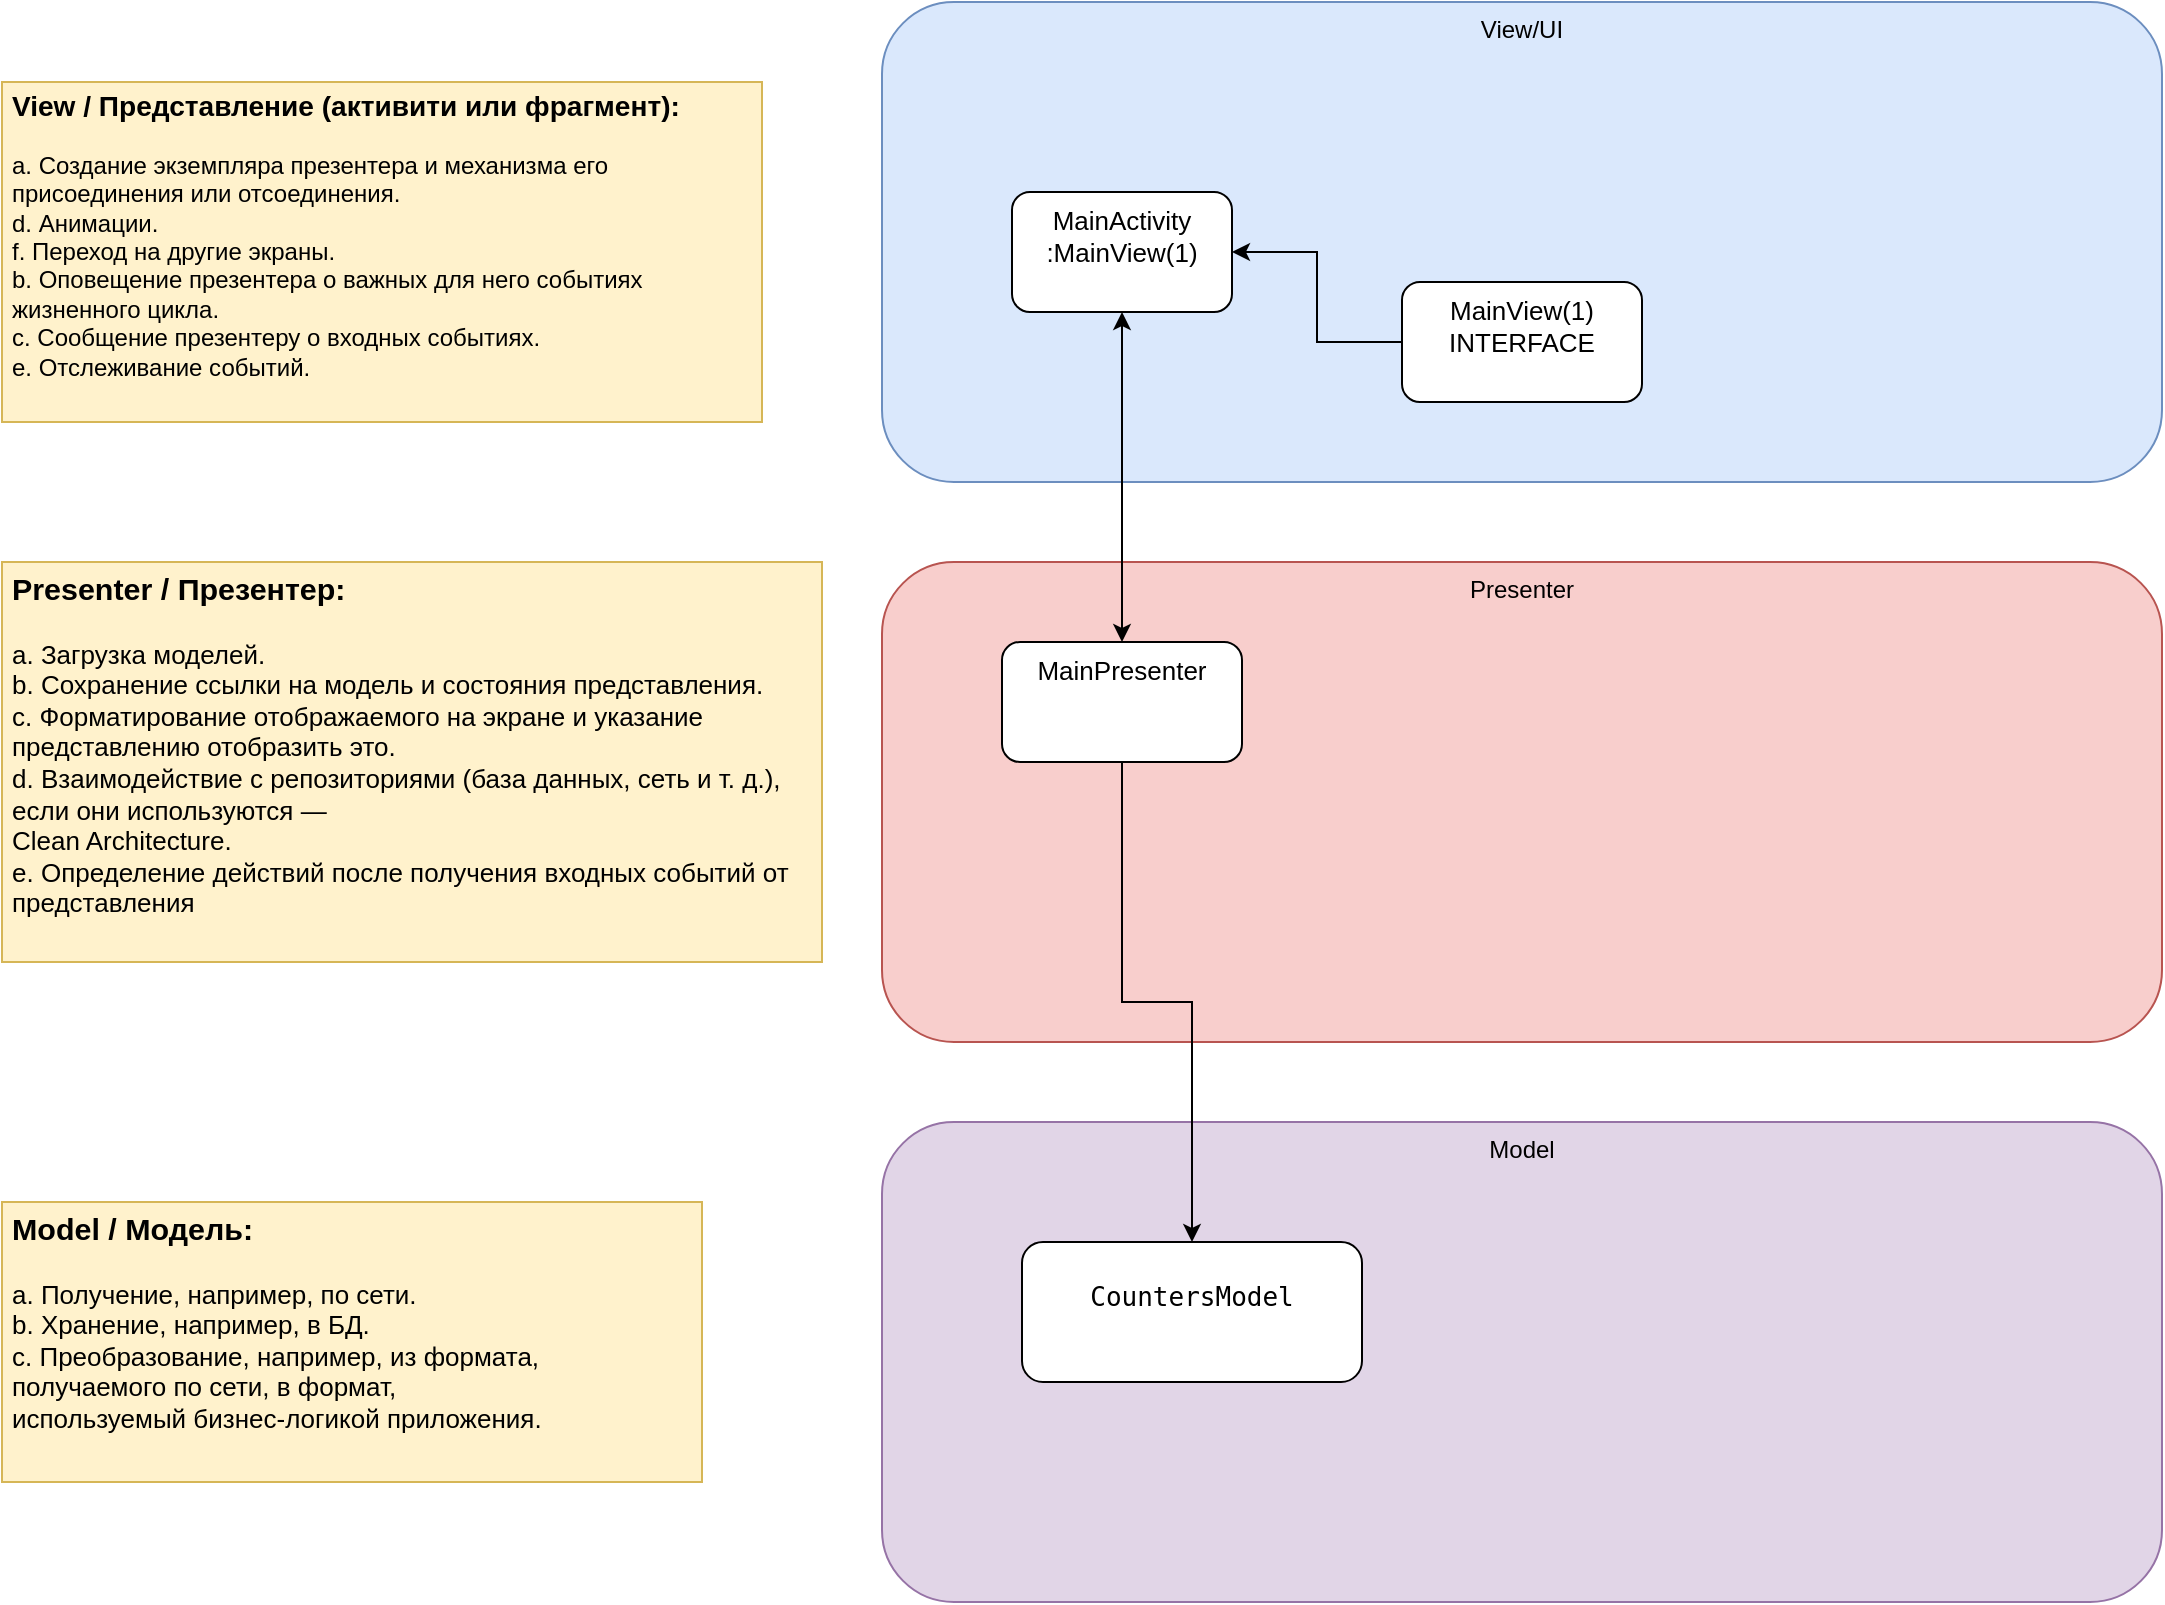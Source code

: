 <mxfile version="15.7.3" type="device"><diagram id="C1EWtJwkigcRB_qDEt8J" name="Страница 1"><mxGraphModel dx="1697" dy="562" grid="1" gridSize="10" guides="1" tooltips="1" connect="1" arrows="1" fold="1" page="1" pageScale="1" pageWidth="827" pageHeight="1169" math="0" shadow="0"><root><mxCell id="0"/><mxCell id="1" parent="0"/><mxCell id="pCNhJscyHMGAn3g0kBfk-1" value="View/UI" style="rounded=1;whiteSpace=wrap;html=1;verticalAlign=top;fillColor=#dae8fc;strokeColor=#6c8ebf;" vertex="1" parent="1"><mxGeometry x="120" y="80" width="640" height="240" as="geometry"/></mxCell><mxCell id="pCNhJscyHMGAn3g0kBfk-2" value="Model" style="rounded=1;whiteSpace=wrap;html=1;verticalAlign=top;fillColor=#e1d5e7;strokeColor=#9673a6;" vertex="1" parent="1"><mxGeometry x="120" y="640" width="640" height="240" as="geometry"/></mxCell><mxCell id="pCNhJscyHMGAn3g0kBfk-3" value="Presenter" style="rounded=1;whiteSpace=wrap;html=1;verticalAlign=top;fillColor=#f8cecc;strokeColor=#b85450;" vertex="1" parent="1"><mxGeometry x="120" y="360" width="640" height="240" as="geometry"/></mxCell><mxCell id="pCNhJscyHMGAn3g0kBfk-6" value="&lt;p style=&quot;font-size: 13px&quot;&gt;&lt;/p&gt;&lt;h3&gt;View / Представление (активити или фрагмент):&lt;/h3&gt;&lt;span&gt;a. Создание экземпляра презентера и механизма его присоединения или отсоединения.&lt;/span&gt;&lt;br&gt;&lt;span&gt;d. Анимации.&lt;/span&gt;&lt;br&gt;&lt;span&gt;f. Переход на другие экраны.&lt;/span&gt;&lt;br&gt;&lt;span&gt;b. Оповещение презентера о важных для него событиях жизненного цикла.&lt;/span&gt;&lt;br&gt;&lt;span&gt;c. Сообщение презентеру о входных событиях.&lt;/span&gt;&lt;br&gt;&lt;span&gt;e. Отслеживание событий.&lt;/span&gt;&lt;br&gt;&lt;p&gt;&lt;/p&gt;" style="text;html=1;strokeColor=#d6b656;fillColor=#fff2cc;spacing=5;spacingTop=-20;whiteSpace=wrap;overflow=hidden;rounded=0;verticalAlign=top;" vertex="1" parent="1"><mxGeometry x="-320" y="120" width="380" height="170" as="geometry"/></mxCell><mxCell id="pCNhJscyHMGAn3g0kBfk-8" value="&lt;p&gt;&lt;/p&gt;&lt;h3&gt;Presenter / Презентер:&lt;/h3&gt;&lt;span style=&quot;font-weight: normal&quot;&gt;a. Загрузка моделей.&lt;br&gt;b. Сохранение ссылки на модель и состояния представления.&lt;br&gt;c. Форматирование отображаемого на экране и указание представлению отобразить это.&lt;br&gt;d. Взаимодействие с репозиториями (база данных, сеть и т. д.), если они используются —&lt;br&gt;Clean Architecture.&lt;br&gt;e. Определение действий после получения входных событий от представления&lt;/span&gt;&lt;p&gt;&lt;/p&gt;" style="text;html=1;strokeColor=#d6b656;fillColor=#fff2cc;spacing=5;spacingTop=-20;whiteSpace=wrap;overflow=hidden;rounded=0;fontSize=13;align=left;verticalAlign=top;" vertex="1" parent="1"><mxGeometry x="-320" y="360" width="410" height="200" as="geometry"/></mxCell><mxCell id="pCNhJscyHMGAn3g0kBfk-9" value="&lt;p&gt;&lt;/p&gt;&lt;h3&gt;Model / Модель:&lt;/h3&gt;&lt;span style=&quot;font-weight: normal&quot;&gt;a. Получение, например, по сети.&lt;br&gt;b. Хранение, например, в БД.&lt;br&gt;c. Преобразование, например, из формата, получаемого по сети, в формат,&lt;br&gt;используемый бизнес-логикой приложения.&lt;/span&gt;&lt;p&gt;&lt;/p&gt;" style="text;html=1;strokeColor=#d6b656;fillColor=#fff2cc;spacing=5;spacingTop=-20;whiteSpace=wrap;overflow=hidden;rounded=0;fontSize=13;align=left;verticalAlign=top;" vertex="1" parent="1"><mxGeometry x="-320" y="680" width="350" height="140" as="geometry"/></mxCell><mxCell id="pCNhJscyHMGAn3g0kBfk-10" value="MainActivity&lt;br&gt;:MainView(1)" style="rounded=1;whiteSpace=wrap;html=1;fontSize=13;align=center;verticalAlign=top;" vertex="1" parent="1"><mxGeometry x="185" y="175" width="110" height="60" as="geometry"/></mxCell><mxCell id="pCNhJscyHMGAn3g0kBfk-11" value="&lt;pre style=&quot;font-family: &amp;quot;jetbrains mono&amp;quot;, monospace;&quot;&gt;&lt;font&gt;CountersModel&lt;/font&gt;&lt;/pre&gt;" style="rounded=1;whiteSpace=wrap;html=1;fontSize=13;align=center;verticalAlign=top;fontColor=default;labelBackgroundColor=none;" vertex="1" parent="1"><mxGeometry x="190" y="700" width="170" height="70" as="geometry"/></mxCell><mxCell id="pCNhJscyHMGAn3g0kBfk-16" style="edgeStyle=orthogonalEdgeStyle;rounded=0;orthogonalLoop=1;jettySize=auto;html=1;fontSize=13;fontColor=default;" edge="1" parent="1" source="pCNhJscyHMGAn3g0kBfk-13" target="pCNhJscyHMGAn3g0kBfk-10"><mxGeometry relative="1" as="geometry"/></mxCell><mxCell id="pCNhJscyHMGAn3g0kBfk-13" value="MainView(1)&lt;br&gt;INTERFACE" style="rounded=1;whiteSpace=wrap;html=1;labelBackgroundColor=default;fontSize=13;fontColor=#000000;align=center;verticalAlign=top;" vertex="1" parent="1"><mxGeometry x="380" y="220" width="120" height="60" as="geometry"/></mxCell><mxCell id="pCNhJscyHMGAn3g0kBfk-18" style="edgeStyle=orthogonalEdgeStyle;rounded=0;orthogonalLoop=1;jettySize=auto;html=1;entryX=0.5;entryY=0;entryDx=0;entryDy=0;fontSize=13;fontColor=default;" edge="1" parent="1" source="pCNhJscyHMGAn3g0kBfk-15" target="pCNhJscyHMGAn3g0kBfk-11"><mxGeometry relative="1" as="geometry"/></mxCell><mxCell id="pCNhJscyHMGAn3g0kBfk-15" value="MainPresenter" style="rounded=1;whiteSpace=wrap;html=1;labelBackgroundColor=none;labelBorderColor=none;fontSize=13;fontColor=default;align=center;verticalAlign=top;" vertex="1" parent="1"><mxGeometry x="180" y="400" width="120" height="60" as="geometry"/></mxCell><mxCell id="pCNhJscyHMGAn3g0kBfk-17" value="" style="endArrow=classic;startArrow=classic;html=1;rounded=0;fontSize=13;fontColor=default;exitX=0.5;exitY=0;exitDx=0;exitDy=0;entryX=0.5;entryY=1;entryDx=0;entryDy=0;" edge="1" parent="1" source="pCNhJscyHMGAn3g0kBfk-15" target="pCNhJscyHMGAn3g0kBfk-10"><mxGeometry width="50" height="50" relative="1" as="geometry"><mxPoint x="340" y="390" as="sourcePoint"/><mxPoint x="390" y="340" as="targetPoint"/></mxGeometry></mxCell></root></mxGraphModel></diagram></mxfile>
